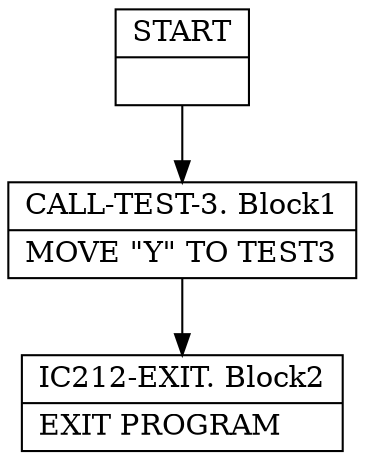 digraph Cfg {
node [
shape = "record"
]

edge [
arrowtail = "empty"
]
Block0 [
label = "{START|}"
]
Block1 [
label = "{CALL-TEST-3. Block1|    MOVE \"Y\" TO TEST3\l}"
]
Block2 [
label = "{IC212-EXIT. Block2|    EXIT PROGRAM\l}"
]
Block0 -> Block1
Block1 -> Block2

}
